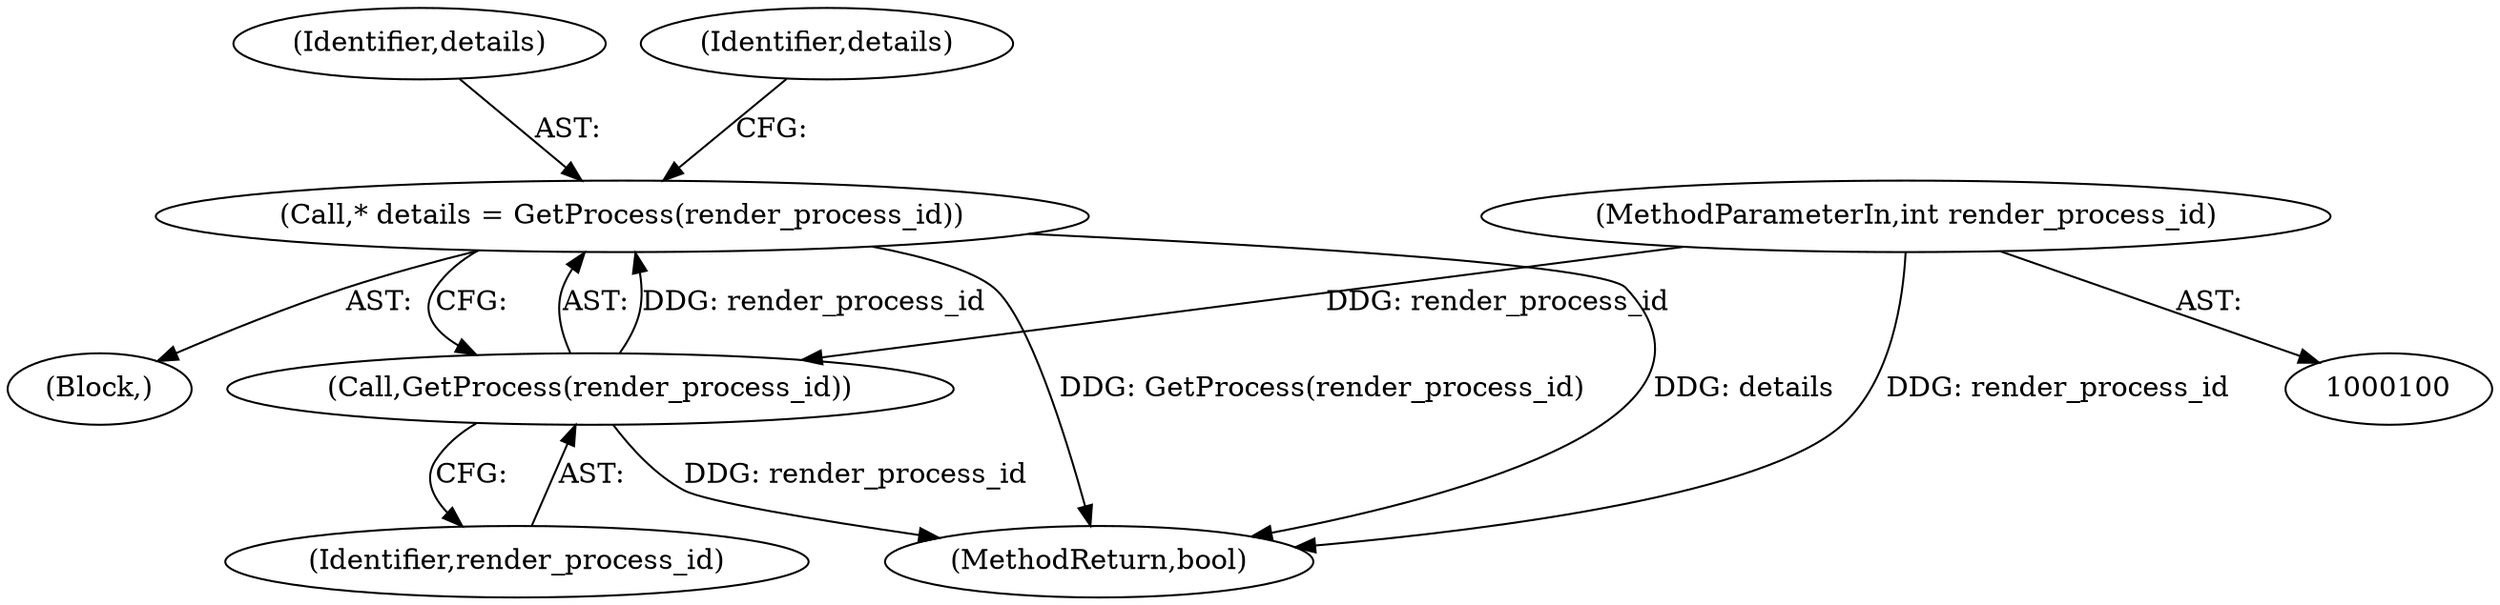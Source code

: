 digraph "0_Chrome_ac8bd041b81e46e4e4fcd5021aaa5499703952e6@pointer" {
"1000110" [label="(Call,* details = GetProcess(render_process_id))"];
"1000112" [label="(Call,GetProcess(render_process_id))"];
"1000101" [label="(MethodParameterIn,int render_process_id)"];
"1000110" [label="(Call,* details = GetProcess(render_process_id))"];
"1000253" [label="(MethodReturn,bool)"];
"1000111" [label="(Identifier,details)"];
"1000112" [label="(Call,GetProcess(render_process_id))"];
"1000107" [label="(Block,)"];
"1000115" [label="(Identifier,details)"];
"1000113" [label="(Identifier,render_process_id)"];
"1000101" [label="(MethodParameterIn,int render_process_id)"];
"1000110" -> "1000107"  [label="AST: "];
"1000110" -> "1000112"  [label="CFG: "];
"1000111" -> "1000110"  [label="AST: "];
"1000112" -> "1000110"  [label="AST: "];
"1000115" -> "1000110"  [label="CFG: "];
"1000110" -> "1000253"  [label="DDG: details"];
"1000110" -> "1000253"  [label="DDG: GetProcess(render_process_id)"];
"1000112" -> "1000110"  [label="DDG: render_process_id"];
"1000112" -> "1000113"  [label="CFG: "];
"1000113" -> "1000112"  [label="AST: "];
"1000112" -> "1000253"  [label="DDG: render_process_id"];
"1000101" -> "1000112"  [label="DDG: render_process_id"];
"1000101" -> "1000100"  [label="AST: "];
"1000101" -> "1000253"  [label="DDG: render_process_id"];
}
